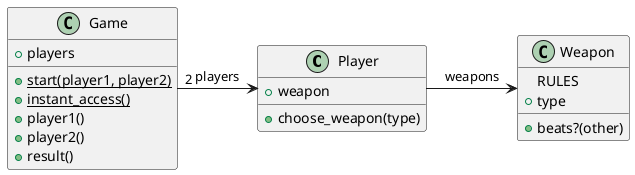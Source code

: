 @startuml

class Player {
    +weapon
    +choose_weapon(type)
}

class Weapon {
    RULES
    +type
    +beats?(other)
}

class Game {
    +players
    +{static} start(player1, player2)
    +{static} instant_access()
    +player1()
    +player2()
    +result()
}

Game -> Player :"2" players
Player -> Weapon : weapons

@enduml
